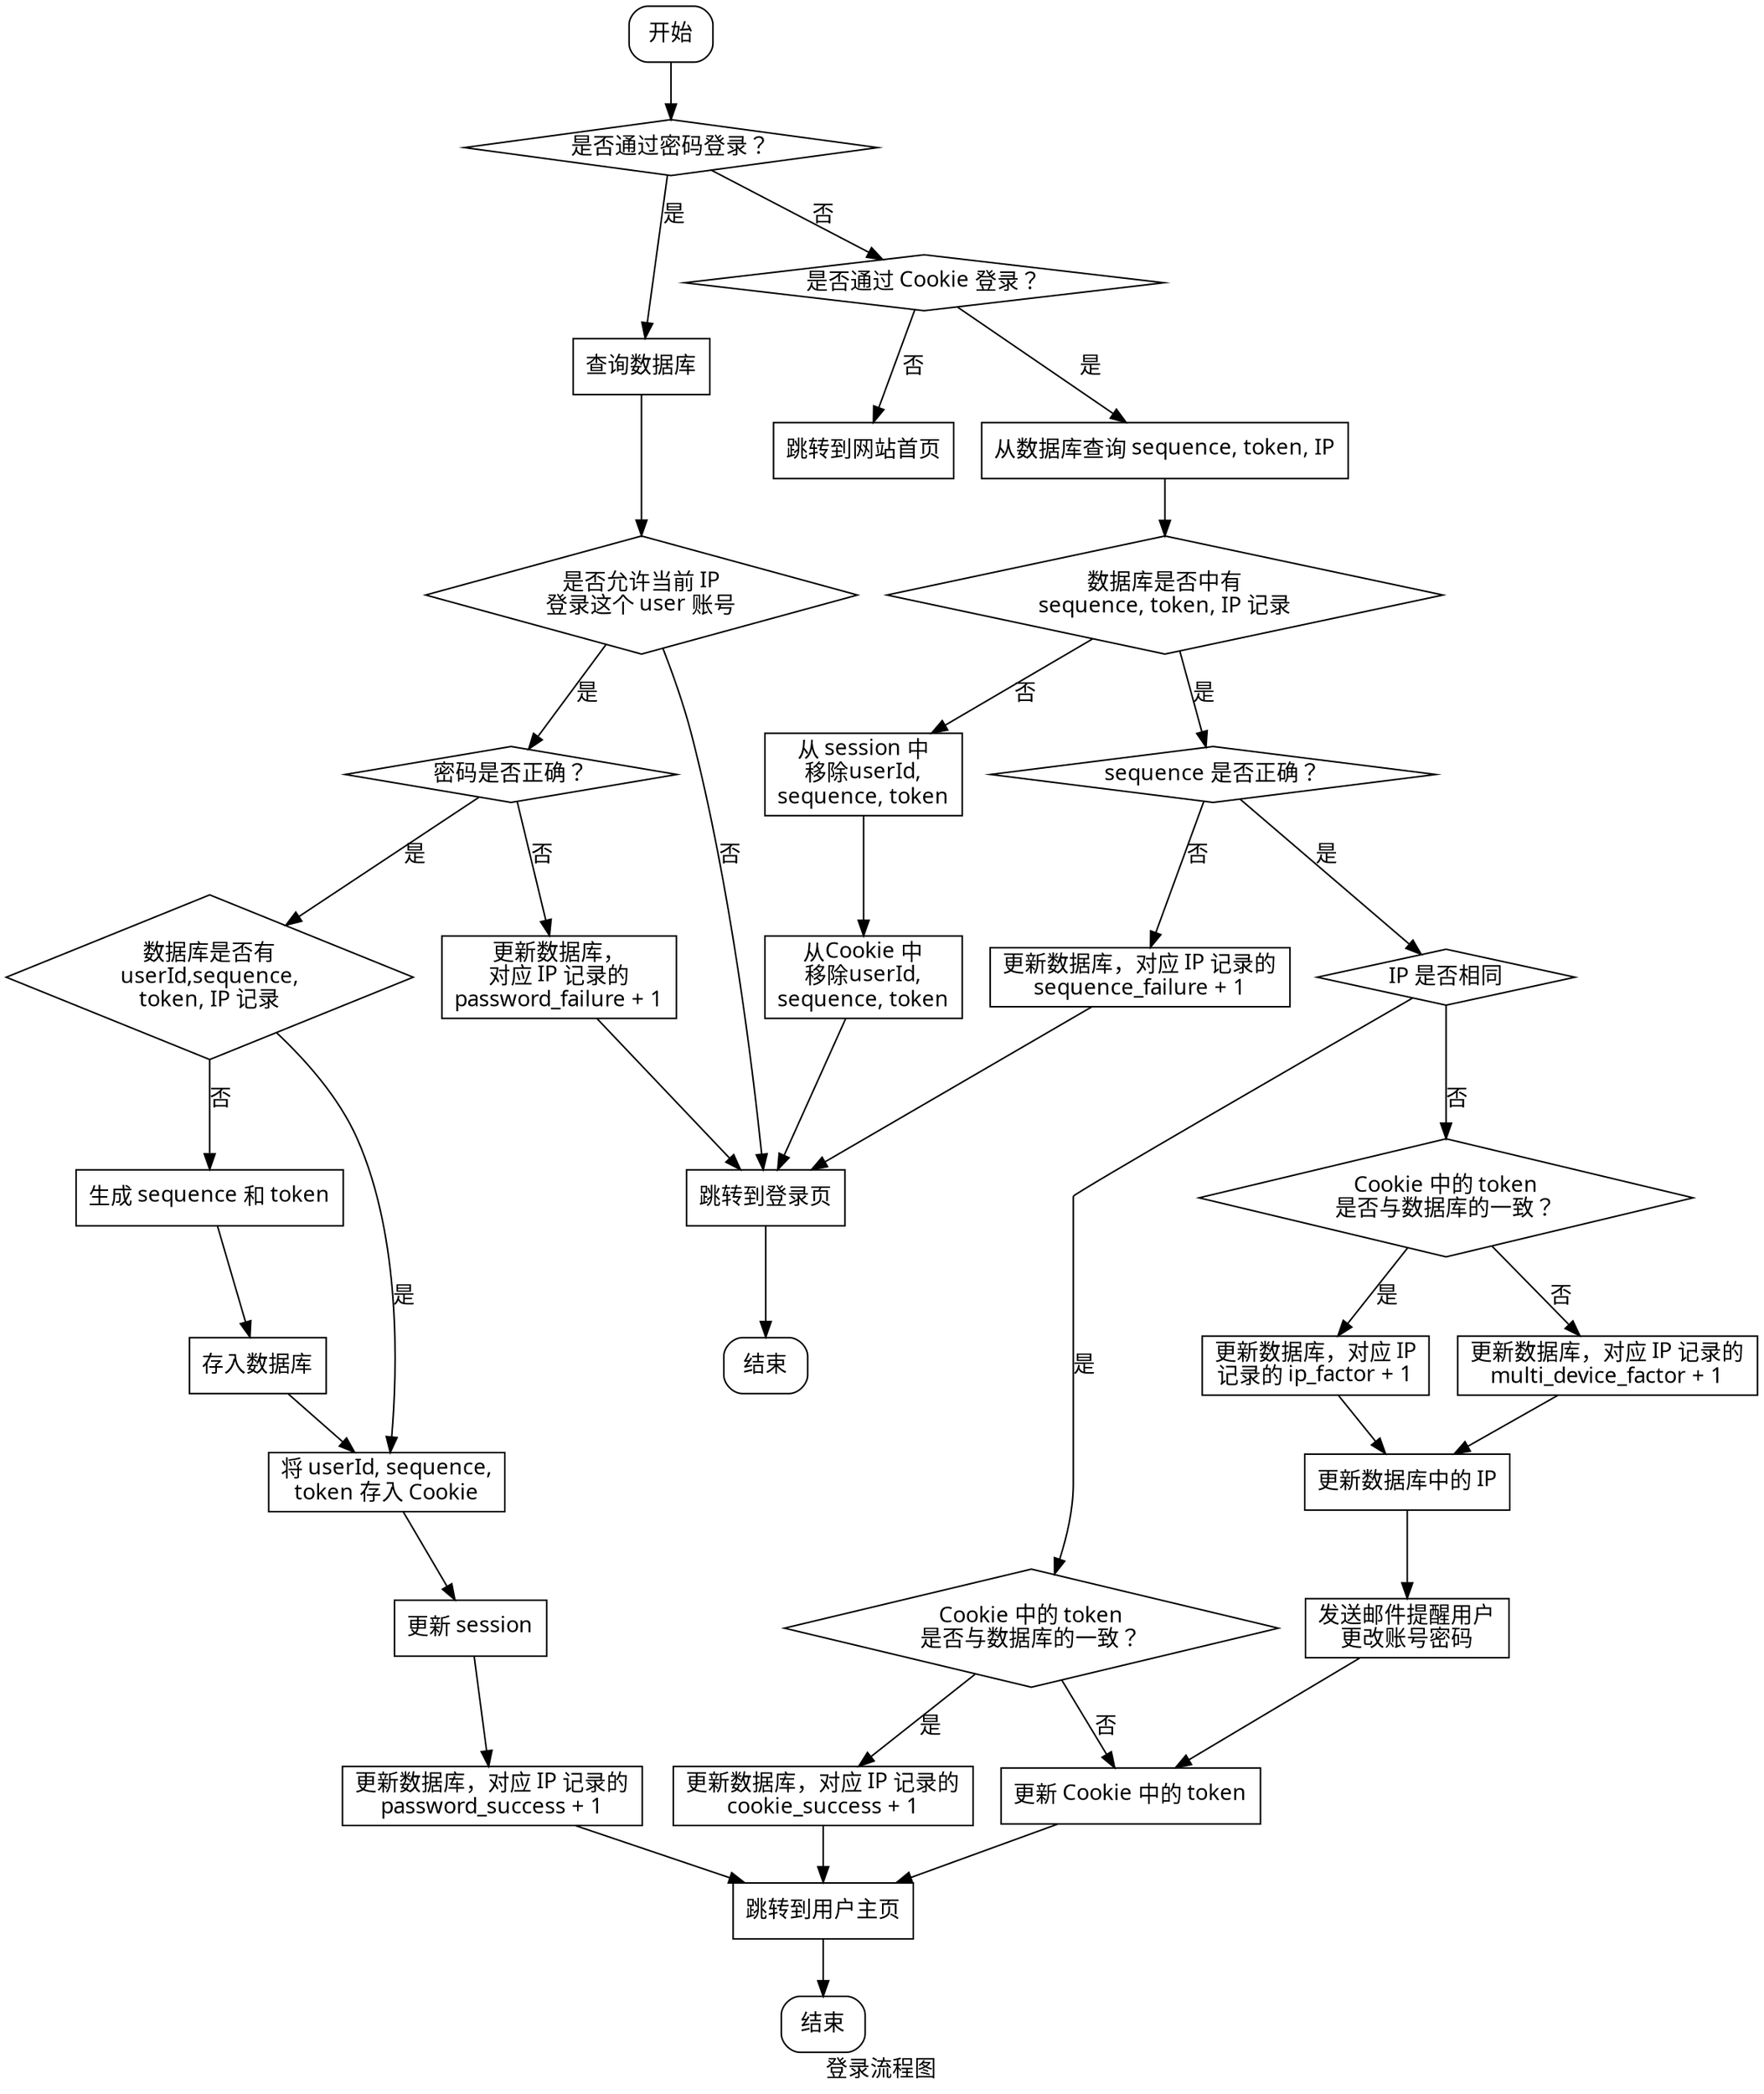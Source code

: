digraph login {
	graph [fontname="Microsoft YaHei"];
	node [fontname="Microsoft YaHei", shape=box];
	edge [fontname="Microsoft YaHei"];

	label = "登录流程图";

	start [label="开始", style=rounded];
	e0 [label="结束", style=rounded];
	e1 [label="结束", style=rounded];
	ifUsePassword [label="是否通过密码登录？", shape="diamond"];
	queryDbPassword [label="查询数据库"];
	ifAllowLogin [label="是否允许当前 IP\n登录这个 user 账号", shape=diamond];
	isPasswordCorrect [label="密码是否正确？", shape=diamond];
	ifDbHasRecord [label="数据库是否有\nuserId,sequence,\ntoken, IP 记录", shape=diamond];
	createSequenceToken [label="生成 sequence 和 token"];
	saveDb [label="存入数据库"];
	saveCookie [label="将 userId, sequence,\ntoken 存入 Cookie"]
	updateSession [label="更新 session"];
	increasePasswordSuccess [label="更新数据库，对应 IP 记录的\npassword_success + 1"];
	toProfile [label="跳转到用户主页"];
	increasePasswordFailure [label="更新数据库，\n对应 IP 记录的\npassword_failure + 1"];
	toLogin [label="跳转到登录页"];

	start -> ifUsePassword;
	ifUsePassword -> queryDbPassword [label="是"];
	queryDbPassword -> ifAllowLogin;
	ifAllowLogin -> isPasswordCorrect [label="是"];
	isPasswordCorrect -> ifDbHasRecord [label="是"];
	ifDbHasRecord -> createSequenceToken [label="否"];
	createSequenceToken -> saveDb -> saveCookie;
	ifDbHasRecord -> saveCookie [label="是"];
	saveCookie -> updateSession;
	updateSession -> increasePasswordSuccess -> toProfile;
	toProfile -> e0;
	isPasswordCorrect -> increasePasswordFailure [label="否"];
	increasePasswordFailure -> toLogin;
	toLogin -> e1;
	ifAllowLogin -> toLogin [label="否"];

	ifUseCookie [label="是否通过 Cookie 登录？", shape=diamond];
	queryDbSignatrue [label="从数据库查询 sequence, token, IP"];
	ifDbHasCookieRecord [label="数据库是否中有\nsequence, token, IP 记录", shape=diamond];
	ifSequenceCorrect [label="sequence 是否正确？", shape=diamond];
	increaseSequenceFailure [label="更新数据库，对应 IP 记录的\nsequence_failure + 1"];

	ifUsePassword -> ifUseCookie [label="否"];
	ifUseCookie -> queryDbSignatrue [label="是"];
	queryDbSignatrue -> ifDbHasCookieRecord;
	ifDbHasCookieRecord -> ifSequenceCorrect [label="是"];
	ifSequenceCorrect -> increaseSequenceFailure [label="否"];
	increaseSequenceFailure -> toLogin;

	ifIpSame [label="IP 是否相同", shape=diamond];
	ifTokenSame [label="Cookie 中的 token\n是否与数据库的一致？", shape=diamond];
	increaseCookieSuccess [label="更新数据库，对应 IP 记录的\ncookie_success + 1"];
	updateCookieToken [label="更新 Cookie 中的 token"];

	ifSequenceCorrect -> ifIpSame [label="是"];
	ifIpSame -> ifTokenSame [label="是"];
	ifTokenSame -> increaseCookieSuccess [label="是"];
	increaseCookieSuccess -> toProfile;
	ifTokenSame -> updateCookieToken [label="否"];
	updateCookieToken -> toProfile;

	ifTokenSameIpDiff [label="Cookie 中的 token\n是否与数据库的一致？", shape=diamond];
	increaseMultiDeviceFactor [label="更新数据库，对应 IP 记录的\nmulti_device_factor + 1"];
	increaseIpFactor [label="更新数据库，对应 IP\n记录的 ip_factor + 1"];
	updateDbIp [label="更新数据库中的 IP"];
	noticeUser [label="发送邮件提醒用户\n更改账号密码"];

	ifIpSame -> ifTokenSameIpDiff [label="否"];
	ifTokenSameIpDiff -> increaseMultiDeviceFactor [label="否"];
	ifTokenSameIpDiff -> increaseIpFactor [label="是"];
	increaseMultiDeviceFactor -> updateDbIp;
	increaseIpFactor -> updateDbIp;
	updateDbIp -> noticeUser -> updateCookieToken

	deleteSession [label="从 session 中\n移除userId,\nsequence, token"];
	deleteCookie [label="从Cookie 中\n移除userId,\nsequence, token"];
	ifDbHasCookieRecord -> deleteSession [label="否"];
	deleteSession -> deleteCookie -> toLogin;

	toIndex [label="跳转到网站首页"];
	ifUseCookie -> toIndex [label="否"];
}
